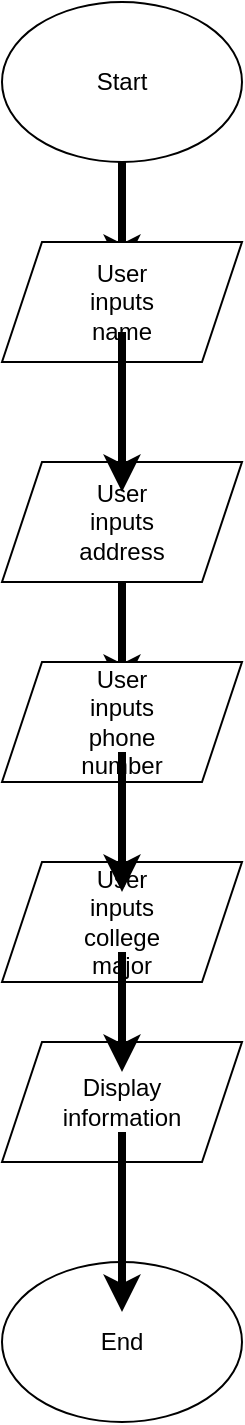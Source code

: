 <mxfile version="20.0.0" type="github"><diagram id="2Tr2vDHlGqFT_KrLegF7" name="Page-1"><mxGraphModel dx="332" dy="563" grid="1" gridSize="10" guides="1" tooltips="1" connect="1" arrows="1" fold="1" page="1" pageScale="1" pageWidth="850" pageHeight="1100" math="0" shadow="0"><root><mxCell id="0"/><mxCell id="1" parent="0"/><mxCell id="wxcs25vYsC6I81shj1Yu-16" value="" style="edgeStyle=orthogonalEdgeStyle;rounded=0;orthogonalLoop=1;jettySize=auto;html=1;strokeWidth=4;" edge="1" parent="1" source="wxcs25vYsC6I81shj1Yu-1" target="wxcs25vYsC6I81shj1Yu-10"><mxGeometry relative="1" as="geometry"/></mxCell><mxCell id="wxcs25vYsC6I81shj1Yu-1" value="" style="ellipse;whiteSpace=wrap;html=1;" vertex="1" parent="1"><mxGeometry x="365" y="120" width="120" height="80" as="geometry"/></mxCell><mxCell id="wxcs25vYsC6I81shj1Yu-2" value="" style="shape=parallelogram;perimeter=parallelogramPerimeter;whiteSpace=wrap;html=1;fixedSize=1;" vertex="1" parent="1"><mxGeometry x="365" y="240" width="120" height="60" as="geometry"/></mxCell><mxCell id="wxcs25vYsC6I81shj1Yu-18" value="" style="edgeStyle=orthogonalEdgeStyle;rounded=0;orthogonalLoop=1;jettySize=auto;html=1;strokeWidth=4;" edge="1" parent="1" source="wxcs25vYsC6I81shj1Yu-3" target="wxcs25vYsC6I81shj1Yu-12"><mxGeometry relative="1" as="geometry"/></mxCell><mxCell id="wxcs25vYsC6I81shj1Yu-3" value="" style="shape=parallelogram;perimeter=parallelogramPerimeter;whiteSpace=wrap;html=1;fixedSize=1;" vertex="1" parent="1"><mxGeometry x="365" y="350" width="120" height="60" as="geometry"/></mxCell><mxCell id="wxcs25vYsC6I81shj1Yu-4" value="" style="shape=parallelogram;perimeter=parallelogramPerimeter;whiteSpace=wrap;html=1;fixedSize=1;" vertex="1" parent="1"><mxGeometry x="365" y="450" width="120" height="60" as="geometry"/></mxCell><mxCell id="wxcs25vYsC6I81shj1Yu-6" value="" style="shape=parallelogram;perimeter=parallelogramPerimeter;whiteSpace=wrap;html=1;fixedSize=1;" vertex="1" parent="1"><mxGeometry x="365" y="550" width="120" height="60" as="geometry"/></mxCell><mxCell id="wxcs25vYsC6I81shj1Yu-7" value="" style="shape=parallelogram;perimeter=parallelogramPerimeter;whiteSpace=wrap;html=1;fixedSize=1;" vertex="1" parent="1"><mxGeometry x="365" y="640" width="120" height="60" as="geometry"/></mxCell><mxCell id="wxcs25vYsC6I81shj1Yu-8" value="" style="ellipse;whiteSpace=wrap;html=1;" vertex="1" parent="1"><mxGeometry x="365" y="750" width="120" height="80" as="geometry"/></mxCell><mxCell id="wxcs25vYsC6I81shj1Yu-9" value="Start" style="text;html=1;strokeColor=none;fillColor=none;align=center;verticalAlign=middle;whiteSpace=wrap;rounded=0;" vertex="1" parent="1"><mxGeometry x="395" y="145" width="60" height="30" as="geometry"/></mxCell><mxCell id="wxcs25vYsC6I81shj1Yu-17" value="" style="edgeStyle=orthogonalEdgeStyle;rounded=0;orthogonalLoop=1;jettySize=auto;html=1;strokeWidth=4;" edge="1" parent="1" source="wxcs25vYsC6I81shj1Yu-10" target="wxcs25vYsC6I81shj1Yu-11"><mxGeometry relative="1" as="geometry"/></mxCell><mxCell id="wxcs25vYsC6I81shj1Yu-10" value="User inputs name" style="text;html=1;strokeColor=none;fillColor=none;align=center;verticalAlign=middle;whiteSpace=wrap;rounded=0;" vertex="1" parent="1"><mxGeometry x="395" y="255" width="60" height="30" as="geometry"/></mxCell><mxCell id="wxcs25vYsC6I81shj1Yu-11" value="User inputs address" style="text;html=1;strokeColor=none;fillColor=none;align=center;verticalAlign=middle;whiteSpace=wrap;rounded=0;" vertex="1" parent="1"><mxGeometry x="395" y="365" width="60" height="30" as="geometry"/></mxCell><mxCell id="wxcs25vYsC6I81shj1Yu-19" value="" style="edgeStyle=orthogonalEdgeStyle;rounded=0;orthogonalLoop=1;jettySize=auto;html=1;strokeWidth=4;" edge="1" parent="1" source="wxcs25vYsC6I81shj1Yu-12" target="wxcs25vYsC6I81shj1Yu-13"><mxGeometry relative="1" as="geometry"/></mxCell><mxCell id="wxcs25vYsC6I81shj1Yu-12" value="User inputs phone number" style="text;html=1;strokeColor=none;fillColor=none;align=center;verticalAlign=middle;whiteSpace=wrap;rounded=0;" vertex="1" parent="1"><mxGeometry x="395" y="465" width="60" height="30" as="geometry"/></mxCell><mxCell id="wxcs25vYsC6I81shj1Yu-20" value="" style="edgeStyle=orthogonalEdgeStyle;rounded=0;orthogonalLoop=1;jettySize=auto;html=1;strokeWidth=4;" edge="1" parent="1" source="wxcs25vYsC6I81shj1Yu-13" target="wxcs25vYsC6I81shj1Yu-14"><mxGeometry relative="1" as="geometry"/></mxCell><mxCell id="wxcs25vYsC6I81shj1Yu-13" value="User inputs college major" style="text;html=1;strokeColor=none;fillColor=none;align=center;verticalAlign=middle;whiteSpace=wrap;rounded=0;" vertex="1" parent="1"><mxGeometry x="395" y="565" width="60" height="30" as="geometry"/></mxCell><mxCell id="wxcs25vYsC6I81shj1Yu-21" value="" style="edgeStyle=orthogonalEdgeStyle;rounded=0;orthogonalLoop=1;jettySize=auto;html=1;strokeWidth=4;" edge="1" parent="1" source="wxcs25vYsC6I81shj1Yu-14" target="wxcs25vYsC6I81shj1Yu-15"><mxGeometry relative="1" as="geometry"/></mxCell><mxCell id="wxcs25vYsC6I81shj1Yu-14" value="Display information" style="text;html=1;strokeColor=none;fillColor=none;align=center;verticalAlign=middle;whiteSpace=wrap;rounded=0;" vertex="1" parent="1"><mxGeometry x="395" y="655" width="60" height="30" as="geometry"/></mxCell><mxCell id="wxcs25vYsC6I81shj1Yu-15" value="End" style="text;html=1;strokeColor=none;fillColor=none;align=center;verticalAlign=middle;whiteSpace=wrap;rounded=0;" vertex="1" parent="1"><mxGeometry x="395" y="775" width="60" height="30" as="geometry"/></mxCell></root></mxGraphModel></diagram></mxfile>